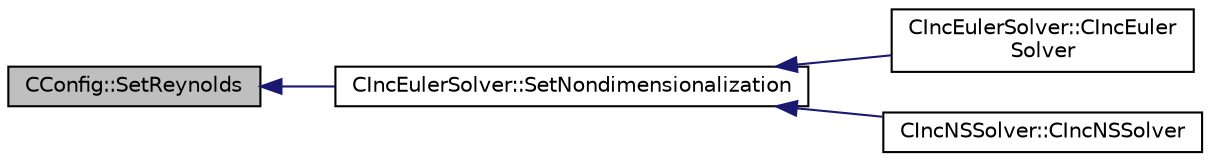 digraph "CConfig::SetReynolds"
{
  edge [fontname="Helvetica",fontsize="10",labelfontname="Helvetica",labelfontsize="10"];
  node [fontname="Helvetica",fontsize="10",shape=record];
  rankdir="LR";
  Node15478 [label="CConfig::SetReynolds",height=0.2,width=0.4,color="black", fillcolor="grey75", style="filled", fontcolor="black"];
  Node15478 -> Node15479 [dir="back",color="midnightblue",fontsize="10",style="solid",fontname="Helvetica"];
  Node15479 [label="CIncEulerSolver::SetNondimensionalization",height=0.2,width=0.4,color="black", fillcolor="white", style="filled",URL="$class_c_inc_euler_solver.html#a2cffaa24417cb3803d36d38b3874d6d0",tooltip="Set the solver nondimensionalization. "];
  Node15479 -> Node15480 [dir="back",color="midnightblue",fontsize="10",style="solid",fontname="Helvetica"];
  Node15480 [label="CIncEulerSolver::CIncEuler\lSolver",height=0.2,width=0.4,color="black", fillcolor="white", style="filled",URL="$class_c_inc_euler_solver.html#a91f644b8f9a00215bac5bcd31dfc06d8"];
  Node15479 -> Node15481 [dir="back",color="midnightblue",fontsize="10",style="solid",fontname="Helvetica"];
  Node15481 [label="CIncNSSolver::CIncNSSolver",height=0.2,width=0.4,color="black", fillcolor="white", style="filled",URL="$class_c_inc_n_s_solver.html#a82152ac7e91fb1c5c073d98a1f08e2aa"];
}
